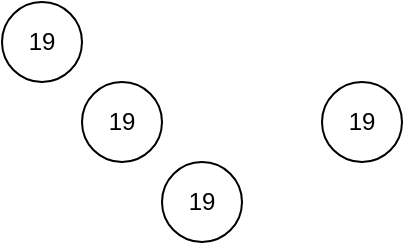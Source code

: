 <mxfile version="10.9.7" type="github"><diagram id="t0SAHOMO8LdMdg8-LYv1" name="Page-1"><mxGraphModel dx="786" dy="525" grid="1" gridSize="10" guides="1" tooltips="1" connect="1" arrows="1" fold="1" page="1" pageScale="1" pageWidth="827" pageHeight="1169" math="0" shadow="0"><root><mxCell id="0"/><mxCell id="1" parent="0"/><mxCell id="JscPn-FCwA58Tpy6lt79-1" value="19" style="ellipse;whiteSpace=wrap;html=1;aspect=fixed;" parent="1" vertex="1"><mxGeometry x="40" y="40" width="40" height="40" as="geometry"/></mxCell><mxCell id="JscPn-FCwA58Tpy6lt79-2" value="19" style="ellipse;whiteSpace=wrap;html=1;aspect=fixed;" parent="1" vertex="1"><mxGeometry x="80" y="80" width="40" height="40" as="geometry"/></mxCell><mxCell id="JscPn-FCwA58Tpy6lt79-3" value="19" style="ellipse;whiteSpace=wrap;html=1;aspect=fixed;" parent="1" vertex="1"><mxGeometry x="120" y="120" width="40" height="40" as="geometry"/></mxCell><mxCell id="IKJuMtisWmhXsCjWHdOF-1" value="19" style="ellipse;whiteSpace=wrap;html=1;aspect=fixed;" vertex="1" parent="1"><mxGeometry x="200" y="80" width="40" height="40" as="geometry"/></mxCell></root></mxGraphModel></diagram><diagram id="_duA0B_qgTyiMbNWYeJg" name="AVL Tree Rotate Right"><mxGraphModel dx="786" dy="476" grid="1" gridSize="10" guides="1" tooltips="1" connect="1" arrows="1" fold="1" page="1" pageScale="1" pageWidth="827" pageHeight="1169" math="0" shadow="0"><root><mxCell id="Csowv4cNcC3kCV4AkI3F-0"/><mxCell id="Csowv4cNcC3kCV4AkI3F-1" parent="Csowv4cNcC3kCV4AkI3F-0"/><mxCell id="W3OahlKVdYi3msL_3fit-4" value="" style="ellipse;whiteSpace=wrap;html=1;aspect=fixed;dashed=1;" vertex="1" parent="Csowv4cNcC3kCV4AkI3F-1"><mxGeometry x="160" y="80" width="40" height="40" as="geometry"/></mxCell><mxCell id="W3OahlKVdYi3msL_3fit-6" value="" style="endArrow=none;dashed=1;html=1;entryX=0.5;entryY=0.5;entryDx=0;entryDy=0;entryPerimeter=0;exitX=0.5;exitY=0.5;exitDx=0;exitDy=0;exitPerimeter=0;strokeColor=#FF0000;strokeWidth=1;" edge="1" parent="Csowv4cNcC3kCV4AkI3F-1" source="W3OahlKVdYi3msL_3fit-14" target="W3OahlKVdYi3msL_3fit-1"><mxGeometry width="50" height="50" relative="1" as="geometry"><mxPoint x="60" y="140" as="sourcePoint"/><mxPoint x="90" y="180" as="targetPoint"/></mxGeometry></mxCell><mxCell id="W3OahlKVdYi3msL_3fit-11" value="2" style="text;html=1;resizable=0;points=[];align=center;verticalAlign=middle;labelBackgroundColor=#ffffff;fontSize=20;" vertex="1" connectable="0" parent="W3OahlKVdYi3msL_3fit-6"><mxGeometry x="-0.037" y="1" relative="1" as="geometry"><mxPoint x="1" as="offset"/></mxGeometry></mxCell><mxCell id="W3OahlKVdYi3msL_3fit-8" value="" style="endArrow=none;dashed=1;html=1;strokeColor=#3399FF;strokeWidth=1;" edge="1" parent="Csowv4cNcC3kCV4AkI3F-1"><mxGeometry width="50" height="50" relative="1" as="geometry"><mxPoint x="200" y="40" as="sourcePoint"/><mxPoint x="80" y="40" as="targetPoint"/></mxGeometry></mxCell><mxCell id="W3OahlKVdYi3msL_3fit-10" value="" style="endArrow=classic;html=1;strokeColor=#FF0000;dashed=1;strokeWidth=1;" edge="1" parent="Csowv4cNcC3kCV4AkI3F-1"><mxGeometry width="50" height="50" relative="1" as="geometry"><mxPoint x="140" y="60" as="sourcePoint"/><mxPoint x="180" y="100" as="targetPoint"/></mxGeometry></mxCell><mxCell id="W3OahlKVdYi3msL_3fit-14" value="" style="ellipse;whiteSpace=wrap;html=1;aspect=fixed;" vertex="1" parent="Csowv4cNcC3kCV4AkI3F-1"><mxGeometry x="40" y="120" width="40" height="40" as="geometry"/></mxCell><mxCell id="W3OahlKVdYi3msL_3fit-15" value="" style="endArrow=none;dashed=1;html=1;entryX=0.5;entryY=0.5;entryDx=0;entryDy=0;entryPerimeter=0;exitX=0.5;exitY=0.5;exitDx=0;exitDy=0;exitPerimeter=0;strokeColor=#FF0000;" edge="1" parent="Csowv4cNcC3kCV4AkI3F-1" target="W3OahlKVdYi3msL_3fit-14"><mxGeometry width="50" height="50" relative="1" as="geometry"><mxPoint x="60" y="140" as="sourcePoint"/><mxPoint x="140" y="60" as="targetPoint"/></mxGeometry></mxCell><mxCell id="W3OahlKVdYi3msL_3fit-16" value="1" style="text;html=1;resizable=0;points=[];align=center;verticalAlign=middle;labelBackgroundColor=#ffffff;fontSize=20;" vertex="1" connectable="0" parent="W3OahlKVdYi3msL_3fit-15"><mxGeometry x="-0.037" y="1" relative="1" as="geometry"><mxPoint x="1" as="offset"/></mxGeometry></mxCell><mxCell id="W3OahlKVdYi3msL_3fit-19" value="" style="endArrow=none;dashed=1;html=1;strokeColor=#3399FF;strokeWidth=1;" edge="1" parent="Csowv4cNcC3kCV4AkI3F-1"><mxGeometry width="50" height="50" relative="1" as="geometry"><mxPoint x="200" y="120" as="sourcePoint"/><mxPoint x="80" y="120" as="targetPoint"/></mxGeometry></mxCell><mxCell id="W3OahlKVdYi3msL_3fit-20" value="" style="endArrow=none;dashed=1;html=1;strokeColor=#3399FF;strokeWidth=1;" edge="1" parent="Csowv4cNcC3kCV4AkI3F-1"><mxGeometry width="50" height="50" relative="1" as="geometry"><mxPoint x="200" y="120" as="sourcePoint"/><mxPoint x="200" y="40" as="targetPoint"/></mxGeometry></mxCell><mxCell id="W3OahlKVdYi3msL_3fit-22" value="" style="endArrow=none;dashed=1;html=1;strokeColor=#3399FF;strokeWidth=1;" edge="1" parent="Csowv4cNcC3kCV4AkI3F-1"><mxGeometry width="50" height="50" relative="1" as="geometry"><mxPoint x="80" y="120" as="sourcePoint"/><mxPoint x="80" y="40" as="targetPoint"/></mxGeometry></mxCell><mxCell id="W3OahlKVdYi3msL_3fit-24" value="" style="ellipse;whiteSpace=wrap;html=1;aspect=fixed;" vertex="1" parent="Csowv4cNcC3kCV4AkI3F-1"><mxGeometry x="320" y="80" width="40" height="40" as="geometry"/></mxCell><mxCell id="W3OahlKVdYi3msL_3fit-26" value="" style="endArrow=none;dashed=1;html=1;entryX=0.5;entryY=0.5;entryDx=0;entryDy=0;entryPerimeter=0;exitX=0.5;exitY=0.5;exitDx=0;exitDy=0;exitPerimeter=0;strokeColor=#FF0000;strokeWidth=1;" edge="1" parent="Csowv4cNcC3kCV4AkI3F-1" target="W3OahlKVdYi3msL_3fit-23"><mxGeometry width="50" height="50" relative="1" as="geometry"><mxPoint x="300" y="140" as="sourcePoint"/><mxPoint x="330" y="180" as="targetPoint"/></mxGeometry></mxCell><mxCell id="W3OahlKVdYi3msL_3fit-27" value="1" style="text;html=1;resizable=0;points=[];align=center;verticalAlign=middle;labelBackgroundColor=#ffffff;fontSize=20;" vertex="1" connectable="0" parent="W3OahlKVdYi3msL_3fit-26"><mxGeometry x="-0.037" y="1" relative="1" as="geometry"><mxPoint x="1" as="offset"/></mxGeometry></mxCell><mxCell id="W3OahlKVdYi3msL_3fit-28" value="" style="endArrow=none;dashed=1;html=1;strokeColor=#3399FF;strokeWidth=1;" edge="1" parent="Csowv4cNcC3kCV4AkI3F-1"><mxGeometry width="50" height="50" relative="1" as="geometry"><mxPoint x="440" y="40" as="sourcePoint"/><mxPoint x="320" y="40" as="targetPoint"/></mxGeometry></mxCell><mxCell id="W3OahlKVdYi3msL_3fit-29" value="" style="endArrow=classic;html=1;strokeColor=#FF0000;dashed=1;strokeWidth=1;" edge="1" parent="Csowv4cNcC3kCV4AkI3F-1"><mxGeometry width="50" height="50" relative="1" as="geometry"><mxPoint x="380" y="60" as="sourcePoint"/><mxPoint x="420" y="100" as="targetPoint"/></mxGeometry></mxCell><mxCell id="W3OahlKVdYi3msL_3fit-31" value="" style="endArrow=none;dashed=1;html=1;entryX=0.5;entryY=0.5;entryDx=0;entryDy=0;entryPerimeter=0;exitX=0.5;exitY=0.5;exitDx=0;exitDy=0;exitPerimeter=0;strokeColor=#FF0000;" edge="1" parent="Csowv4cNcC3kCV4AkI3F-1"><mxGeometry width="50" height="50" relative="1" as="geometry"><mxPoint x="300" y="140" as="sourcePoint"/><mxPoint x="300" y="140" as="targetPoint"/></mxGeometry></mxCell><mxCell id="W3OahlKVdYi3msL_3fit-33" value="" style="endArrow=none;dashed=1;html=1;strokeColor=#3399FF;strokeWidth=1;" edge="1" parent="Csowv4cNcC3kCV4AkI3F-1"><mxGeometry width="50" height="50" relative="1" as="geometry"><mxPoint x="440" y="120" as="sourcePoint"/><mxPoint x="320" y="120" as="targetPoint"/></mxGeometry></mxCell><mxCell id="W3OahlKVdYi3msL_3fit-34" value="" style="endArrow=none;dashed=1;html=1;strokeColor=#3399FF;strokeWidth=1;" edge="1" parent="Csowv4cNcC3kCV4AkI3F-1"><mxGeometry width="50" height="50" relative="1" as="geometry"><mxPoint x="440" y="120" as="sourcePoint"/><mxPoint x="440" y="40" as="targetPoint"/></mxGeometry></mxCell><mxCell id="W3OahlKVdYi3msL_3fit-35" value="" style="endArrow=none;dashed=1;html=1;strokeColor=#3399FF;strokeWidth=1;" edge="1" parent="Csowv4cNcC3kCV4AkI3F-1"><mxGeometry width="50" height="50" relative="1" as="geometry"><mxPoint x="320" y="120" as="sourcePoint"/><mxPoint x="320" y="40" as="targetPoint"/></mxGeometry></mxCell><mxCell id="W3OahlKVdYi3msL_3fit-36" value="" style="shape=flexArrow;endArrow=classic;html=1;strokeColor=#3399FF;strokeWidth=1;fontSize=20;" edge="1" parent="Csowv4cNcC3kCV4AkI3F-1"><mxGeometry width="50" height="50" relative="1" as="geometry"><mxPoint x="230" y="80" as="sourcePoint"/><mxPoint x="280" y="80" as="targetPoint"/></mxGeometry></mxCell><mxCell id="W3OahlKVdYi3msL_3fit-1" value="3" style="ellipse;whiteSpace=wrap;html=1;aspect=fixed;fontSize=20;" vertex="1" parent="Csowv4cNcC3kCV4AkI3F-1"><mxGeometry x="120" y="40" width="40" height="40" as="geometry"/></mxCell><mxCell id="W3OahlKVdYi3msL_3fit-23" value="2" style="ellipse;whiteSpace=wrap;html=1;aspect=fixed;fontSize=20;" vertex="1" parent="Csowv4cNcC3kCV4AkI3F-1"><mxGeometry x="360" y="40" width="40" height="40" as="geometry"/></mxCell><mxCell id="W3OahlKVdYi3msL_3fit-3" value="2" style="ellipse;whiteSpace=wrap;html=1;aspect=fixed;fontSize=20;" vertex="1" parent="Csowv4cNcC3kCV4AkI3F-1"><mxGeometry x="80" y="80" width="40" height="40" as="geometry"/></mxCell><mxCell id="W3OahlKVdYi3msL_3fit-25" value="3" style="ellipse;whiteSpace=wrap;html=1;aspect=fixed;fontSize=20;" vertex="1" parent="Csowv4cNcC3kCV4AkI3F-1"><mxGeometry x="400" y="80" width="40" height="40" as="geometry"/></mxCell><mxCell id="W3OahlKVdYi3msL_3fit-37" value="&lt;font style=&quot;font-size: 13px&quot;&gt;失衡节点&lt;/font&gt;" style="text;html=1;strokeColor=none;fillColor=none;align=center;verticalAlign=middle;whiteSpace=wrap;rounded=0;fontSize=20;fontColor=#FF0000;" vertex="1" parent="Csowv4cNcC3kCV4AkI3F-1"><mxGeometry x="220" y="10" width="70" height="20" as="geometry"/></mxCell><mxCell id="W3OahlKVdYi3msL_3fit-39" value="" style="endArrow=classic;html=1;strokeColor=#FF0000;strokeWidth=1;fontSize=20;fontColor=#FF0000;exitX=0;exitY=0.75;exitDx=0;exitDy=0;entryX=1;entryY=0;entryDx=0;entryDy=0;" edge="1" parent="Csowv4cNcC3kCV4AkI3F-1" source="W3OahlKVdYi3msL_3fit-37" target="W3OahlKVdYi3msL_3fit-1"><mxGeometry width="50" height="50" relative="1" as="geometry"><mxPoint x="40" y="230" as="sourcePoint"/><mxPoint x="160" y="80" as="targetPoint"/></mxGeometry></mxCell></root></mxGraphModel></diagram><diagram name="AVL Tree Rotate Left" id="SMj8qRX5Rdlja3siBGV_"><mxGraphModel dx="786" dy="525" grid="1" gridSize="10" guides="1" tooltips="1" connect="1" arrows="1" fold="1" page="1" pageScale="1" pageWidth="827" pageHeight="1169" math="0" shadow="0"><root><mxCell id="3tR23Pxs7qRhXi3e05BV-0"/><mxCell id="3tR23Pxs7qRhXi3e05BV-1" parent="3tR23Pxs7qRhXi3e05BV-0"/><mxCell id="3tR23Pxs7qRhXi3e05BV-2" value="2" style="ellipse;whiteSpace=wrap;html=1;aspect=fixed;portConstraintRotation=1;fontSize=20;" vertex="1" parent="3tR23Pxs7qRhXi3e05BV-1"><mxGeometry x="160" y="80" width="40" height="40" as="geometry"/></mxCell><mxCell id="3tR23Pxs7qRhXi3e05BV-3" value="" style="endArrow=none;dashed=1;html=1;entryX=0.5;entryY=0.5;entryDx=0;entryDy=0;entryPerimeter=0;strokeColor=#FF0000;strokeWidth=1;" edge="1" parent="3tR23Pxs7qRhXi3e05BV-1" source="3tR23Pxs7qRhXi3e05BV-29" target="3tR23Pxs7qRhXi3e05BV-23"><mxGeometry width="50" height="50" relative="1" as="geometry"><mxPoint x="60" y="140" as="sourcePoint"/><mxPoint x="90" y="180" as="targetPoint"/></mxGeometry></mxCell><mxCell id="3tR23Pxs7qRhXi3e05BV-5" value="" style="endArrow=none;dashed=1;html=1;strokeColor=#3399FF;strokeWidth=1;" edge="1" parent="3tR23Pxs7qRhXi3e05BV-1"><mxGeometry width="50" height="50" relative="1" as="geometry"><mxPoint x="200" y="40" as="sourcePoint"/><mxPoint x="80" y="40" as="targetPoint"/></mxGeometry></mxCell><mxCell id="3tR23Pxs7qRhXi3e05BV-8" value="" style="endArrow=none;dashed=1;html=1;entryX=0.5;entryY=0.5;entryDx=0;entryDy=0;entryPerimeter=0;exitX=0.5;exitY=0.5;exitDx=0;exitDy=0;exitPerimeter=0;strokeColor=#FF0000;" edge="1" parent="3tR23Pxs7qRhXi3e05BV-1"><mxGeometry width="50" height="50" relative="1" as="geometry"><mxPoint x="60" y="140" as="sourcePoint"/><mxPoint x="60" y="140" as="targetPoint"/></mxGeometry></mxCell><mxCell id="3tR23Pxs7qRhXi3e05BV-10" value="" style="endArrow=none;dashed=1;html=1;strokeColor=#3399FF;strokeWidth=1;" edge="1" parent="3tR23Pxs7qRhXi3e05BV-1"><mxGeometry width="50" height="50" relative="1" as="geometry"><mxPoint x="200" y="120" as="sourcePoint"/><mxPoint x="80" y="120" as="targetPoint"/></mxGeometry></mxCell><mxCell id="3tR23Pxs7qRhXi3e05BV-11" value="" style="endArrow=none;dashed=1;html=1;strokeColor=#3399FF;strokeWidth=1;" edge="1" parent="3tR23Pxs7qRhXi3e05BV-1"><mxGeometry width="50" height="50" relative="1" as="geometry"><mxPoint x="200" y="120" as="sourcePoint"/><mxPoint x="200" y="40" as="targetPoint"/></mxGeometry></mxCell><mxCell id="3tR23Pxs7qRhXi3e05BV-12" value="" style="endArrow=none;dashed=1;html=1;strokeColor=#3399FF;strokeWidth=1;" edge="1" parent="3tR23Pxs7qRhXi3e05BV-1"><mxGeometry width="50" height="50" relative="1" as="geometry"><mxPoint x="80" y="120" as="sourcePoint"/><mxPoint x="80" y="40" as="targetPoint"/></mxGeometry></mxCell><mxCell id="3tR23Pxs7qRhXi3e05BV-14" value="" style="endArrow=none;dashed=1;html=1;entryX=0.5;entryY=0.5;entryDx=0;entryDy=0;entryPerimeter=0;strokeColor=#FF0000;strokeWidth=1;" edge="1" parent="3tR23Pxs7qRhXi3e05BV-1" target="3tR23Pxs7qRhXi3e05BV-24"><mxGeometry width="50" height="50" relative="1" as="geometry"><mxPoint x="460" y="140" as="sourcePoint"/><mxPoint x="330" y="180" as="targetPoint"/></mxGeometry></mxCell><mxCell id="3tR23Pxs7qRhXi3e05BV-15" value="3" style="text;html=1;resizable=0;points=[];align=center;verticalAlign=middle;labelBackgroundColor=#ffffff;fontSize=20;" vertex="1" connectable="0" parent="3tR23Pxs7qRhXi3e05BV-14"><mxGeometry x="-0.037" y="1" relative="1" as="geometry"><mxPoint x="1" as="offset"/></mxGeometry></mxCell><mxCell id="3tR23Pxs7qRhXi3e05BV-16" value="" style="endArrow=none;dashed=1;html=1;strokeColor=#3399FF;strokeWidth=1;" edge="1" parent="3tR23Pxs7qRhXi3e05BV-1"><mxGeometry width="50" height="50" relative="1" as="geometry"><mxPoint x="440" y="40" as="sourcePoint"/><mxPoint x="320" y="40" as="targetPoint"/></mxGeometry></mxCell><mxCell id="3tR23Pxs7qRhXi3e05BV-17" value="" style="endArrow=classic;html=1;strokeColor=#FF0000;dashed=1;strokeWidth=1;" edge="1" parent="3tR23Pxs7qRhXi3e05BV-1"><mxGeometry width="50" height="50" relative="1" as="geometry"><mxPoint x="380" y="60" as="sourcePoint"/><mxPoint x="340" y="100" as="targetPoint"/></mxGeometry></mxCell><mxCell id="3tR23Pxs7qRhXi3e05BV-18" value="" style="endArrow=none;dashed=1;html=1;entryX=0.5;entryY=0.5;entryDx=0;entryDy=0;entryPerimeter=0;exitX=0.5;exitY=0.5;exitDx=0;exitDy=0;exitPerimeter=0;strokeColor=#FF0000;" edge="1" parent="3tR23Pxs7qRhXi3e05BV-1"><mxGeometry width="50" height="50" relative="1" as="geometry"><mxPoint x="300" y="140" as="sourcePoint"/><mxPoint x="300" y="140" as="targetPoint"/></mxGeometry></mxCell><mxCell id="3tR23Pxs7qRhXi3e05BV-19" value="" style="endArrow=none;dashed=1;html=1;strokeColor=#3399FF;strokeWidth=1;" edge="1" parent="3tR23Pxs7qRhXi3e05BV-1"><mxGeometry width="50" height="50" relative="1" as="geometry"><mxPoint x="440" y="120" as="sourcePoint"/><mxPoint x="320" y="120" as="targetPoint"/></mxGeometry></mxCell><mxCell id="3tR23Pxs7qRhXi3e05BV-20" value="" style="endArrow=none;dashed=1;html=1;strokeColor=#3399FF;strokeWidth=1;" edge="1" parent="3tR23Pxs7qRhXi3e05BV-1"><mxGeometry width="50" height="50" relative="1" as="geometry"><mxPoint x="440" y="120" as="sourcePoint"/><mxPoint x="440" y="40" as="targetPoint"/></mxGeometry></mxCell><mxCell id="3tR23Pxs7qRhXi3e05BV-21" value="" style="endArrow=none;dashed=1;html=1;strokeColor=#3399FF;strokeWidth=1;" edge="1" parent="3tR23Pxs7qRhXi3e05BV-1"><mxGeometry width="50" height="50" relative="1" as="geometry"><mxPoint x="320" y="120" as="sourcePoint"/><mxPoint x="320" y="40" as="targetPoint"/></mxGeometry></mxCell><mxCell id="3tR23Pxs7qRhXi3e05BV-22" value="" style="shape=flexArrow;endArrow=classic;html=1;strokeColor=#3399FF;strokeWidth=1;fontSize=20;" edge="1" parent="3tR23Pxs7qRhXi3e05BV-1"><mxGeometry width="50" height="50" relative="1" as="geometry"><mxPoint x="230" y="80" as="sourcePoint"/><mxPoint x="280" y="80" as="targetPoint"/></mxGeometry></mxCell><mxCell id="3tR23Pxs7qRhXi3e05BV-24" value="2" style="ellipse;whiteSpace=wrap;html=1;aspect=fixed;fontSize=20;" vertex="1" parent="3tR23Pxs7qRhXi3e05BV-1"><mxGeometry x="360" y="40" width="40" height="40" as="geometry"/></mxCell><mxCell id="3tR23Pxs7qRhXi3e05BV-25" value="" style="ellipse;whiteSpace=wrap;html=1;aspect=fixed;fontSize=20;portConstraintRotation=1;dashed=1;" vertex="1" parent="3tR23Pxs7qRhXi3e05BV-1"><mxGeometry x="80" y="80" width="40" height="40" as="geometry"/></mxCell><mxCell id="3tR23Pxs7qRhXi3e05BV-26" value="3" style="ellipse;whiteSpace=wrap;html=1;aspect=fixed;fontSize=20;" vertex="1" parent="3tR23Pxs7qRhXi3e05BV-1"><mxGeometry x="400" y="80" width="40" height="40" as="geometry"/></mxCell><mxCell id="3tR23Pxs7qRhXi3e05BV-27" value="&lt;font style=&quot;font-size: 13px&quot;&gt;失衡节点&lt;/font&gt;" style="text;html=1;strokeColor=none;fillColor=none;align=center;verticalAlign=middle;whiteSpace=wrap;rounded=0;fontSize=20;fontColor=#FF0000;" vertex="1" parent="3tR23Pxs7qRhXi3e05BV-1"><mxGeometry x="220" y="10" width="70" height="20" as="geometry"/></mxCell><mxCell id="3tR23Pxs7qRhXi3e05BV-28" value="" style="endArrow=classic;html=1;strokeColor=#FF0000;strokeWidth=1;fontSize=20;fontColor=#FF0000;exitX=0;exitY=0.75;exitDx=0;exitDy=0;entryX=1;entryY=0;entryDx=0;entryDy=0;" edge="1" parent="3tR23Pxs7qRhXi3e05BV-1" source="3tR23Pxs7qRhXi3e05BV-27" target="3tR23Pxs7qRhXi3e05BV-23"><mxGeometry width="50" height="50" relative="1" as="geometry"><mxPoint x="40" y="230" as="sourcePoint"/><mxPoint x="160" y="80" as="targetPoint"/></mxGeometry></mxCell><mxCell id="3tR23Pxs7qRhXi3e05BV-29" value="3" style="ellipse;whiteSpace=wrap;html=1;aspect=fixed;portConstraintRotation=1;fontSize=20;" vertex="1" parent="3tR23Pxs7qRhXi3e05BV-1"><mxGeometry x="200" y="120" width="40" height="40" as="geometry"/></mxCell><mxCell id="3tR23Pxs7qRhXi3e05BV-13" value="1" style="ellipse;whiteSpace=wrap;html=1;aspect=fixed;fontSize=20;" vertex="1" parent="3tR23Pxs7qRhXi3e05BV-1"><mxGeometry x="320" y="80" width="40" height="40" as="geometry"/></mxCell><mxCell id="3tR23Pxs7qRhXi3e05BV-6" value="" style="endArrow=classic;html=1;strokeColor=#FF0000;dashed=1;strokeWidth=1;entryX=0.5;entryY=0.5;entryDx=0;entryDy=0;entryPerimeter=0;" edge="1" parent="3tR23Pxs7qRhXi3e05BV-1" target="3tR23Pxs7qRhXi3e05BV-25"><mxGeometry width="50" height="50" relative="1" as="geometry"><mxPoint x="140" y="60" as="sourcePoint"/><mxPoint x="180" y="100" as="targetPoint"/></mxGeometry></mxCell><mxCell id="3tR23Pxs7qRhXi3e05BV-23" value="1" style="ellipse;whiteSpace=wrap;html=1;aspect=fixed;fontSize=20;" vertex="1" parent="3tR23Pxs7qRhXi3e05BV-1"><mxGeometry x="120" y="40" width="40" height="40" as="geometry"/></mxCell></root></mxGraphModel></diagram></mxfile>
